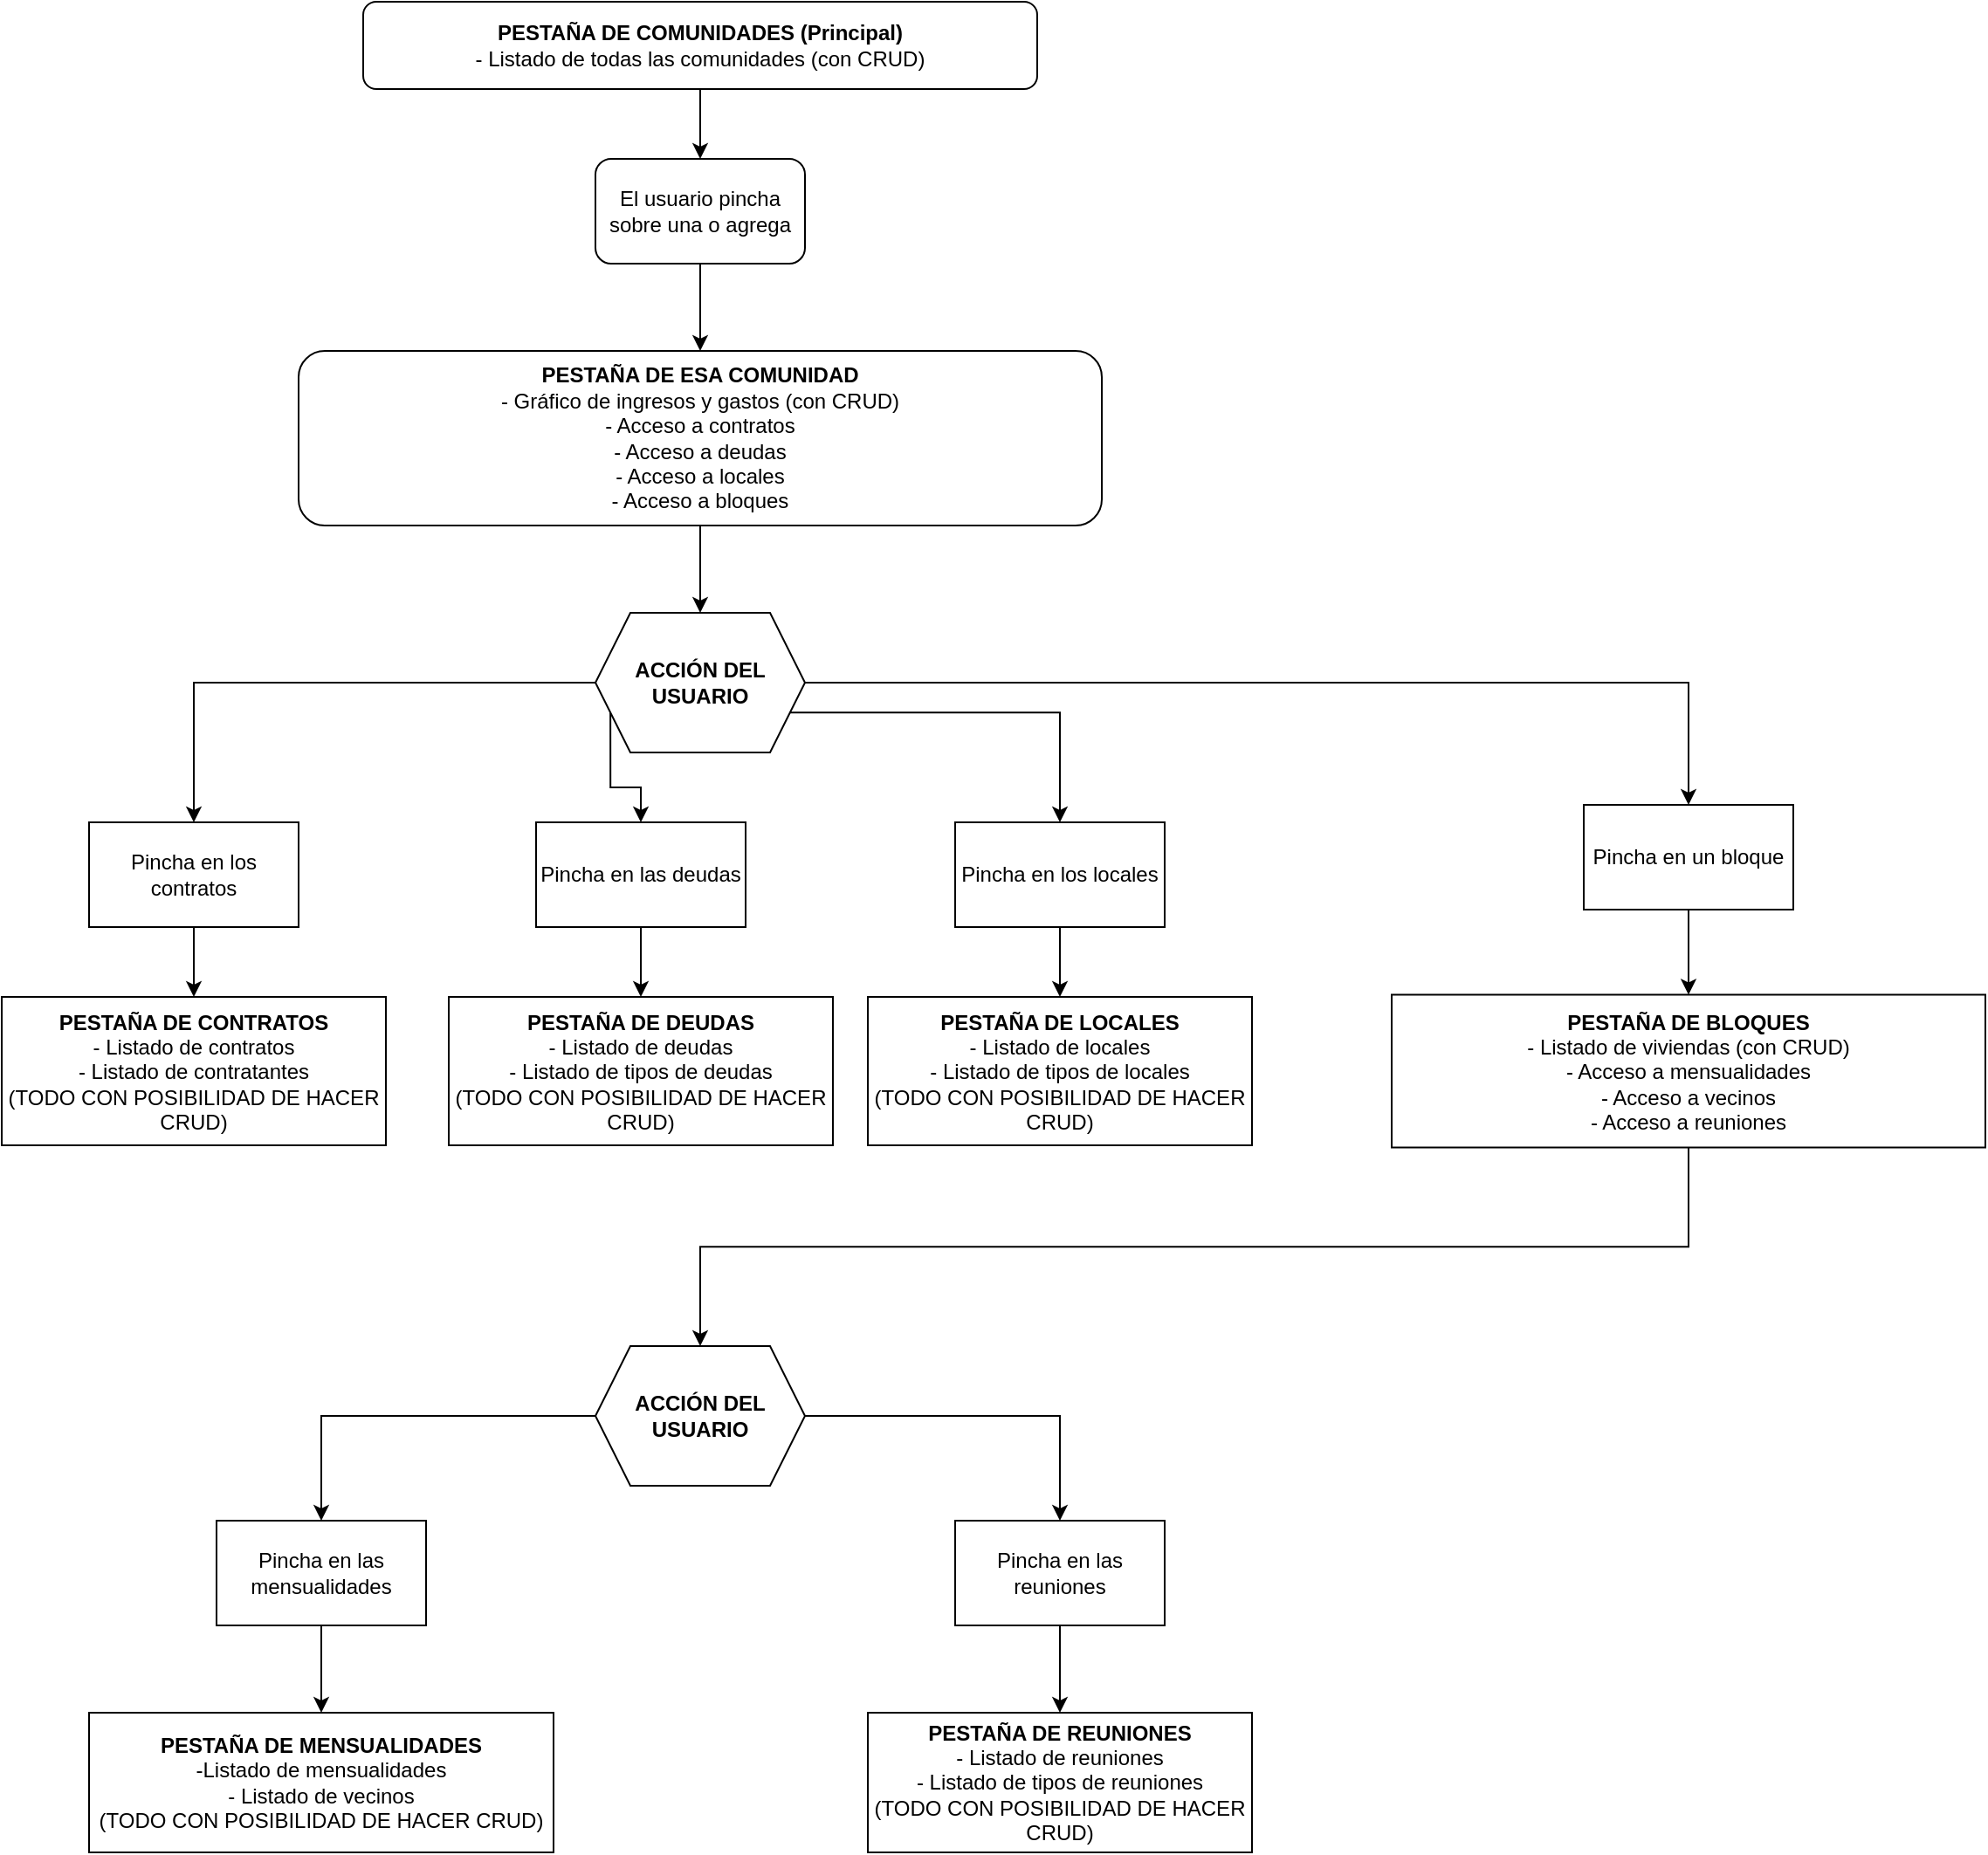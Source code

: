 <mxfile version="24.2.7" type="device">
  <diagram id="C5RBs43oDa-KdzZeNtuy" name="Page-1">
    <mxGraphModel dx="1674" dy="758" grid="1" gridSize="10" guides="1" tooltips="1" connect="1" arrows="1" fold="1" page="1" pageScale="1" pageWidth="827" pageHeight="1169" math="0" shadow="0">
      <root>
        <mxCell id="WIyWlLk6GJQsqaUBKTNV-0" />
        <mxCell id="WIyWlLk6GJQsqaUBKTNV-1" parent="WIyWlLk6GJQsqaUBKTNV-0" />
        <mxCell id="fHMoGWg6BGGl-5doFOZJ-2" style="edgeStyle=orthogonalEdgeStyle;rounded=0;orthogonalLoop=1;jettySize=auto;html=1;exitX=0.5;exitY=1;exitDx=0;exitDy=0;entryX=0.5;entryY=0;entryDx=0;entryDy=0;" parent="WIyWlLk6GJQsqaUBKTNV-1" source="WIyWlLk6GJQsqaUBKTNV-3" target="fHMoGWg6BGGl-5doFOZJ-1" edge="1">
          <mxGeometry relative="1" as="geometry" />
        </mxCell>
        <mxCell id="WIyWlLk6GJQsqaUBKTNV-3" value="&lt;div&gt;&lt;b&gt;PESTAÑA DE COMUNIDADES (Principal)&lt;/b&gt;&lt;/div&gt;&lt;div&gt;- Listado de todas las comunidades (con CRUD)&lt;br&gt;&lt;/div&gt;" style="rounded=1;whiteSpace=wrap;html=1;fontSize=12;glass=0;strokeWidth=1;shadow=0;" parent="WIyWlLk6GJQsqaUBKTNV-1" vertex="1">
          <mxGeometry x="221" y="10" width="386" height="50" as="geometry" />
        </mxCell>
        <mxCell id="fHMoGWg6BGGl-5doFOZJ-4" value="" style="edgeStyle=orthogonalEdgeStyle;rounded=0;orthogonalLoop=1;jettySize=auto;html=1;" parent="WIyWlLk6GJQsqaUBKTNV-1" source="fHMoGWg6BGGl-5doFOZJ-1" target="fHMoGWg6BGGl-5doFOZJ-3" edge="1">
          <mxGeometry relative="1" as="geometry" />
        </mxCell>
        <mxCell id="fHMoGWg6BGGl-5doFOZJ-1" value="El usuario pincha sobre una o agrega" style="rounded=1;whiteSpace=wrap;html=1;" parent="WIyWlLk6GJQsqaUBKTNV-1" vertex="1">
          <mxGeometry x="354" y="100" width="120" height="60" as="geometry" />
        </mxCell>
        <mxCell id="fHMoGWg6BGGl-5doFOZJ-7" style="edgeStyle=orthogonalEdgeStyle;rounded=0;orthogonalLoop=1;jettySize=auto;html=1;exitX=0.5;exitY=1;exitDx=0;exitDy=0;entryX=0.5;entryY=0;entryDx=0;entryDy=0;" parent="WIyWlLk6GJQsqaUBKTNV-1" source="fHMoGWg6BGGl-5doFOZJ-3" target="fHMoGWg6BGGl-5doFOZJ-6" edge="1">
          <mxGeometry relative="1" as="geometry" />
        </mxCell>
        <mxCell id="fHMoGWg6BGGl-5doFOZJ-3" value="&lt;div&gt;&lt;b&gt;PESTAÑA DE&lt;/b&gt; &lt;b&gt;ESA COMUNIDAD&lt;/b&gt;&lt;/div&gt;&lt;div&gt;- Gráfico de ingresos y gastos (con CRUD)&lt;br&gt;&lt;/div&gt;&lt;div&gt;- Acceso a contratos&lt;br&gt;&lt;/div&gt;&lt;div&gt;- Acceso a deudas&lt;br&gt;&lt;/div&gt;&lt;div&gt;- Acceso a locales&lt;br&gt;&lt;/div&gt;&lt;div&gt;- Acceso a bloques&lt;br&gt;&lt;/div&gt;" style="whiteSpace=wrap;html=1;rounded=1;" parent="WIyWlLk6GJQsqaUBKTNV-1" vertex="1">
          <mxGeometry x="184" y="210" width="460" height="100" as="geometry" />
        </mxCell>
        <mxCell id="fHMoGWg6BGGl-5doFOZJ-9" value="" style="edgeStyle=orthogonalEdgeStyle;rounded=0;orthogonalLoop=1;jettySize=auto;html=1;" parent="WIyWlLk6GJQsqaUBKTNV-1" source="fHMoGWg6BGGl-5doFOZJ-6" target="fHMoGWg6BGGl-5doFOZJ-8" edge="1">
          <mxGeometry relative="1" as="geometry" />
        </mxCell>
        <mxCell id="fHMoGWg6BGGl-5doFOZJ-15" value="" style="edgeStyle=orthogonalEdgeStyle;rounded=0;orthogonalLoop=1;jettySize=auto;html=1;" parent="WIyWlLk6GJQsqaUBKTNV-1" source="fHMoGWg6BGGl-5doFOZJ-6" target="fHMoGWg6BGGl-5doFOZJ-14" edge="1">
          <mxGeometry relative="1" as="geometry" />
        </mxCell>
        <mxCell id="fHMoGWg6BGGl-5doFOZJ-27" style="edgeStyle=orthogonalEdgeStyle;rounded=0;orthogonalLoop=1;jettySize=auto;html=1;exitX=0;exitY=0.75;exitDx=0;exitDy=0;entryX=0.5;entryY=0;entryDx=0;entryDy=0;" parent="WIyWlLk6GJQsqaUBKTNV-1" source="fHMoGWg6BGGl-5doFOZJ-6" target="fHMoGWg6BGGl-5doFOZJ-25" edge="1">
          <mxGeometry relative="1" as="geometry" />
        </mxCell>
        <mxCell id="fHMoGWg6BGGl-5doFOZJ-31" style="edgeStyle=orthogonalEdgeStyle;rounded=0;orthogonalLoop=1;jettySize=auto;html=1;exitX=1;exitY=0.75;exitDx=0;exitDy=0;entryX=0.5;entryY=0;entryDx=0;entryDy=0;" parent="WIyWlLk6GJQsqaUBKTNV-1" source="fHMoGWg6BGGl-5doFOZJ-6" target="fHMoGWg6BGGl-5doFOZJ-30" edge="1">
          <mxGeometry relative="1" as="geometry" />
        </mxCell>
        <mxCell id="fHMoGWg6BGGl-5doFOZJ-6" value="&lt;b&gt;ACCIÓN DEL USUARIO&lt;br&gt;&lt;/b&gt;" style="shape=hexagon;perimeter=hexagonPerimeter2;whiteSpace=wrap;html=1;fixedSize=1;" parent="WIyWlLk6GJQsqaUBKTNV-1" vertex="1">
          <mxGeometry x="354" y="360" width="120" height="80" as="geometry" />
        </mxCell>
        <mxCell id="fHMoGWg6BGGl-5doFOZJ-11" value="" style="edgeStyle=orthogonalEdgeStyle;rounded=0;orthogonalLoop=1;jettySize=auto;html=1;" parent="WIyWlLk6GJQsqaUBKTNV-1" source="fHMoGWg6BGGl-5doFOZJ-8" target="fHMoGWg6BGGl-5doFOZJ-10" edge="1">
          <mxGeometry relative="1" as="geometry" />
        </mxCell>
        <mxCell id="fHMoGWg6BGGl-5doFOZJ-8" value="Pincha en los contratos" style="whiteSpace=wrap;html=1;" parent="WIyWlLk6GJQsqaUBKTNV-1" vertex="1">
          <mxGeometry x="64" y="480" width="120" height="60" as="geometry" />
        </mxCell>
        <mxCell id="fHMoGWg6BGGl-5doFOZJ-10" value="&lt;div&gt;&lt;b&gt;PESTAÑA DE CONTRATOS&lt;/b&gt;&lt;/div&gt;&lt;div&gt;- Listado de contratos&lt;/div&gt;&lt;div&gt;- Listado de contratantes&lt;/div&gt;&lt;div&gt;(TODO CON POSIBILIDAD DE HACER CRUD)&lt;br&gt;&lt;/div&gt;" style="whiteSpace=wrap;html=1;" parent="WIyWlLk6GJQsqaUBKTNV-1" vertex="1">
          <mxGeometry x="14" y="580" width="220" height="85" as="geometry" />
        </mxCell>
        <mxCell id="fHMoGWg6BGGl-5doFOZJ-17" value="" style="edgeStyle=orthogonalEdgeStyle;rounded=0;orthogonalLoop=1;jettySize=auto;html=1;" parent="WIyWlLk6GJQsqaUBKTNV-1" source="fHMoGWg6BGGl-5doFOZJ-14" target="fHMoGWg6BGGl-5doFOZJ-16" edge="1">
          <mxGeometry relative="1" as="geometry" />
        </mxCell>
        <mxCell id="fHMoGWg6BGGl-5doFOZJ-14" value="Pincha en un bloque" style="whiteSpace=wrap;html=1;" parent="WIyWlLk6GJQsqaUBKTNV-1" vertex="1">
          <mxGeometry x="920" y="470" width="120" height="60" as="geometry" />
        </mxCell>
        <mxCell id="fHMoGWg6BGGl-5doFOZJ-36" style="edgeStyle=orthogonalEdgeStyle;rounded=0;orthogonalLoop=1;jettySize=auto;html=1;exitX=0.5;exitY=1;exitDx=0;exitDy=0;" parent="WIyWlLk6GJQsqaUBKTNV-1" source="fHMoGWg6BGGl-5doFOZJ-16" target="fHMoGWg6BGGl-5doFOZJ-35" edge="1">
          <mxGeometry relative="1" as="geometry" />
        </mxCell>
        <mxCell id="fHMoGWg6BGGl-5doFOZJ-16" value="&lt;div&gt;&lt;b&gt;PESTAÑA DE BLOQUES&lt;/b&gt;&lt;/div&gt;&lt;div&gt;- Listado de viviendas (con CRUD)&lt;br&gt;&lt;/div&gt;&lt;div&gt;- Acceso a mensualidades&lt;br&gt;&lt;/div&gt;&lt;div&gt;- Acceso a vecinos&lt;br&gt;&lt;/div&gt;&lt;div&gt;- Acceso a reuniones&lt;/div&gt;" style="whiteSpace=wrap;html=1;" parent="WIyWlLk6GJQsqaUBKTNV-1" vertex="1">
          <mxGeometry x="810" y="578.75" width="340" height="87.5" as="geometry" />
        </mxCell>
        <mxCell id="fHMoGWg6BGGl-5doFOZJ-34" style="edgeStyle=orthogonalEdgeStyle;rounded=0;orthogonalLoop=1;jettySize=auto;html=1;exitX=0.5;exitY=1;exitDx=0;exitDy=0;" parent="WIyWlLk6GJQsqaUBKTNV-1" source="fHMoGWg6BGGl-5doFOZJ-25" target="fHMoGWg6BGGl-5doFOZJ-28" edge="1">
          <mxGeometry relative="1" as="geometry" />
        </mxCell>
        <mxCell id="fHMoGWg6BGGl-5doFOZJ-25" value="Pincha en las deudas" style="rounded=0;whiteSpace=wrap;html=1;" parent="WIyWlLk6GJQsqaUBKTNV-1" vertex="1">
          <mxGeometry x="320" y="480" width="120" height="60" as="geometry" />
        </mxCell>
        <mxCell id="fHMoGWg6BGGl-5doFOZJ-28" value="&lt;div&gt;&lt;b&gt;PESTAÑA DE DEUDAS&lt;/b&gt;&lt;/div&gt;&lt;div&gt;- Listado de deudas&lt;br&gt;&lt;/div&gt;&lt;div&gt;- Listado de tipos de deudas&lt;br&gt;&lt;/div&gt;&lt;div&gt;(TODO CON POSIBILIDAD DE HACER CRUD)&lt;br&gt;&lt;/div&gt;" style="whiteSpace=wrap;html=1;" parent="WIyWlLk6GJQsqaUBKTNV-1" vertex="1">
          <mxGeometry x="270" y="580" width="220" height="85" as="geometry" />
        </mxCell>
        <mxCell id="fHMoGWg6BGGl-5doFOZJ-33" style="edgeStyle=orthogonalEdgeStyle;rounded=0;orthogonalLoop=1;jettySize=auto;html=1;entryX=0.5;entryY=0;entryDx=0;entryDy=0;" parent="WIyWlLk6GJQsqaUBKTNV-1" source="fHMoGWg6BGGl-5doFOZJ-30" target="fHMoGWg6BGGl-5doFOZJ-32" edge="1">
          <mxGeometry relative="1" as="geometry" />
        </mxCell>
        <mxCell id="fHMoGWg6BGGl-5doFOZJ-30" value="Pincha en los locales" style="rounded=0;whiteSpace=wrap;html=1;" parent="WIyWlLk6GJQsqaUBKTNV-1" vertex="1">
          <mxGeometry x="560" y="480" width="120" height="60" as="geometry" />
        </mxCell>
        <mxCell id="fHMoGWg6BGGl-5doFOZJ-32" value="&lt;div&gt;&lt;b&gt;PESTAÑA DE LOCALES&lt;br&gt;&lt;/b&gt;&lt;/div&gt;&lt;div&gt;- Listado de locales&lt;br&gt;&lt;/div&gt;&lt;div&gt;- Listado de tipos de locales&lt;br&gt;&lt;/div&gt;&lt;div&gt;(TODO CON POSIBILIDAD DE HACER CRUD)&lt;br&gt;&lt;/div&gt;" style="whiteSpace=wrap;html=1;" parent="WIyWlLk6GJQsqaUBKTNV-1" vertex="1">
          <mxGeometry x="510" y="580" width="220" height="85" as="geometry" />
        </mxCell>
        <mxCell id="fHMoGWg6BGGl-5doFOZJ-38" value="" style="edgeStyle=orthogonalEdgeStyle;rounded=0;orthogonalLoop=1;jettySize=auto;html=1;" parent="WIyWlLk6GJQsqaUBKTNV-1" source="fHMoGWg6BGGl-5doFOZJ-35" target="fHMoGWg6BGGl-5doFOZJ-37" edge="1">
          <mxGeometry relative="1" as="geometry" />
        </mxCell>
        <mxCell id="fHMoGWg6BGGl-5doFOZJ-45" value="" style="edgeStyle=orthogonalEdgeStyle;rounded=0;orthogonalLoop=1;jettySize=auto;html=1;" parent="WIyWlLk6GJQsqaUBKTNV-1" source="fHMoGWg6BGGl-5doFOZJ-35" target="fHMoGWg6BGGl-5doFOZJ-44" edge="1">
          <mxGeometry relative="1" as="geometry" />
        </mxCell>
        <mxCell id="fHMoGWg6BGGl-5doFOZJ-35" value="&lt;b&gt;ACCIÓN DEL USUARIO&lt;/b&gt;" style="shape=hexagon;perimeter=hexagonPerimeter2;whiteSpace=wrap;html=1;fixedSize=1;" parent="WIyWlLk6GJQsqaUBKTNV-1" vertex="1">
          <mxGeometry x="354" y="780" width="120" height="80" as="geometry" />
        </mxCell>
        <mxCell id="fHMoGWg6BGGl-5doFOZJ-40" value="" style="edgeStyle=orthogonalEdgeStyle;rounded=0;orthogonalLoop=1;jettySize=auto;html=1;" parent="WIyWlLk6GJQsqaUBKTNV-1" source="fHMoGWg6BGGl-5doFOZJ-37" target="fHMoGWg6BGGl-5doFOZJ-39" edge="1">
          <mxGeometry relative="1" as="geometry" />
        </mxCell>
        <mxCell id="fHMoGWg6BGGl-5doFOZJ-37" value="Pincha en las mensualidades" style="whiteSpace=wrap;html=1;" parent="WIyWlLk6GJQsqaUBKTNV-1" vertex="1">
          <mxGeometry x="137" y="880" width="120" height="60" as="geometry" />
        </mxCell>
        <mxCell id="fHMoGWg6BGGl-5doFOZJ-39" value="&lt;div&gt;&lt;b&gt;PESTAÑA DE MENSUALIDADES&lt;/b&gt;&lt;/div&gt;&lt;div&gt;-Listado de mensualidades&lt;/div&gt;&lt;div&gt;- Listado de vecinos&lt;/div&gt;&lt;div&gt;(TODO CON POSIBILIDAD DE HACER CRUD)&lt;br&gt;&lt;/div&gt;" style="whiteSpace=wrap;html=1;" parent="WIyWlLk6GJQsqaUBKTNV-1" vertex="1">
          <mxGeometry x="64" y="990" width="266" height="80" as="geometry" />
        </mxCell>
        <mxCell id="fHMoGWg6BGGl-5doFOZJ-47" style="edgeStyle=orthogonalEdgeStyle;rounded=0;orthogonalLoop=1;jettySize=auto;html=1;exitX=0.5;exitY=1;exitDx=0;exitDy=0;entryX=0.5;entryY=0;entryDx=0;entryDy=0;" parent="WIyWlLk6GJQsqaUBKTNV-1" source="fHMoGWg6BGGl-5doFOZJ-44" target="fHMoGWg6BGGl-5doFOZJ-46" edge="1">
          <mxGeometry relative="1" as="geometry" />
        </mxCell>
        <mxCell id="fHMoGWg6BGGl-5doFOZJ-44" value="Pincha en las reuniones" style="whiteSpace=wrap;html=1;" parent="WIyWlLk6GJQsqaUBKTNV-1" vertex="1">
          <mxGeometry x="560" y="880" width="120" height="60" as="geometry" />
        </mxCell>
        <mxCell id="fHMoGWg6BGGl-5doFOZJ-46" value="&lt;div&gt;&lt;b&gt;PESTAÑA DE REUNIONES&lt;br&gt;&lt;/b&gt;&lt;/div&gt;&lt;div&gt;- Listado de reuniones&lt;br&gt;&lt;/div&gt;&lt;div&gt;- Listado de tipos de reuniones&lt;br&gt;&lt;/div&gt;&lt;div&gt;(TODO CON POSIBILIDAD DE HACER CRUD)&lt;br&gt;&lt;/div&gt;" style="whiteSpace=wrap;html=1;" parent="WIyWlLk6GJQsqaUBKTNV-1" vertex="1">
          <mxGeometry x="510" y="990" width="220" height="80" as="geometry" />
        </mxCell>
      </root>
    </mxGraphModel>
  </diagram>
</mxfile>
